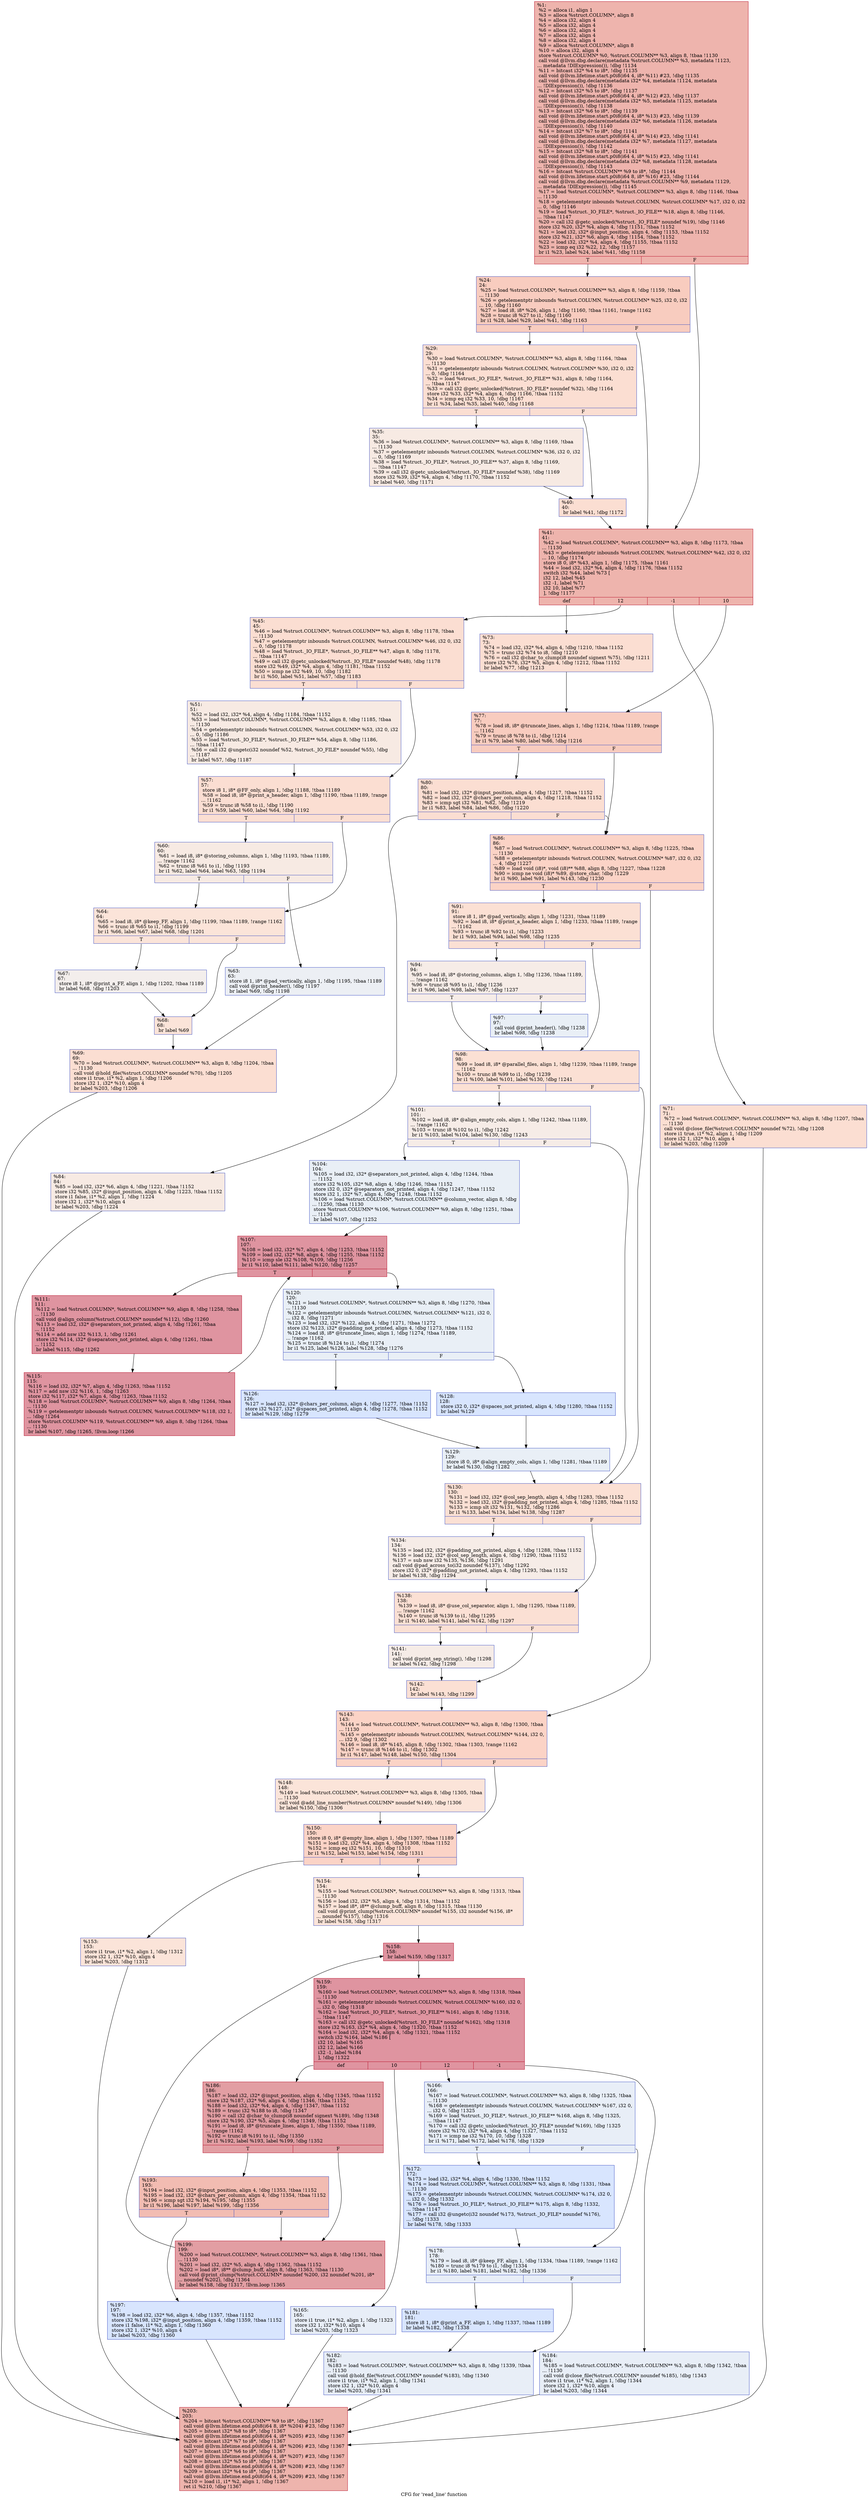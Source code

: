 digraph "CFG for 'read_line' function" {
	label="CFG for 'read_line' function";

	Node0x167d630 [shape=record,color="#b70d28ff", style=filled, fillcolor="#d8564670",label="{%1:\l  %2 = alloca i1, align 1\l  %3 = alloca %struct.COLUMN*, align 8\l  %4 = alloca i32, align 4\l  %5 = alloca i32, align 4\l  %6 = alloca i32, align 4\l  %7 = alloca i32, align 4\l  %8 = alloca i32, align 4\l  %9 = alloca %struct.COLUMN*, align 8\l  %10 = alloca i32, align 4\l  store %struct.COLUMN* %0, %struct.COLUMN** %3, align 8, !tbaa !1130\l  call void @llvm.dbg.declare(metadata %struct.COLUMN** %3, metadata !1123,\l... metadata !DIExpression()), !dbg !1134\l  %11 = bitcast i32* %4 to i8*, !dbg !1135\l  call void @llvm.lifetime.start.p0i8(i64 4, i8* %11) #23, !dbg !1135\l  call void @llvm.dbg.declare(metadata i32* %4, metadata !1124, metadata\l... !DIExpression()), !dbg !1136\l  %12 = bitcast i32* %5 to i8*, !dbg !1137\l  call void @llvm.lifetime.start.p0i8(i64 4, i8* %12) #23, !dbg !1137\l  call void @llvm.dbg.declare(metadata i32* %5, metadata !1125, metadata\l... !DIExpression()), !dbg !1138\l  %13 = bitcast i32* %6 to i8*, !dbg !1139\l  call void @llvm.lifetime.start.p0i8(i64 4, i8* %13) #23, !dbg !1139\l  call void @llvm.dbg.declare(metadata i32* %6, metadata !1126, metadata\l... !DIExpression()), !dbg !1140\l  %14 = bitcast i32* %7 to i8*, !dbg !1141\l  call void @llvm.lifetime.start.p0i8(i64 4, i8* %14) #23, !dbg !1141\l  call void @llvm.dbg.declare(metadata i32* %7, metadata !1127, metadata\l... !DIExpression()), !dbg !1142\l  %15 = bitcast i32* %8 to i8*, !dbg !1141\l  call void @llvm.lifetime.start.p0i8(i64 4, i8* %15) #23, !dbg !1141\l  call void @llvm.dbg.declare(metadata i32* %8, metadata !1128, metadata\l... !DIExpression()), !dbg !1143\l  %16 = bitcast %struct.COLUMN** %9 to i8*, !dbg !1144\l  call void @llvm.lifetime.start.p0i8(i64 8, i8* %16) #23, !dbg !1144\l  call void @llvm.dbg.declare(metadata %struct.COLUMN** %9, metadata !1129,\l... metadata !DIExpression()), !dbg !1145\l  %17 = load %struct.COLUMN*, %struct.COLUMN** %3, align 8, !dbg !1146, !tbaa\l... !1130\l  %18 = getelementptr inbounds %struct.COLUMN, %struct.COLUMN* %17, i32 0, i32\l... 0, !dbg !1146\l  %19 = load %struct._IO_FILE*, %struct._IO_FILE** %18, align 8, !dbg !1146,\l... !tbaa !1147\l  %20 = call i32 @getc_unlocked(%struct._IO_FILE* noundef %19), !dbg !1146\l  store i32 %20, i32* %4, align 4, !dbg !1151, !tbaa !1152\l  %21 = load i32, i32* @input_position, align 4, !dbg !1153, !tbaa !1152\l  store i32 %21, i32* %6, align 4, !dbg !1154, !tbaa !1152\l  %22 = load i32, i32* %4, align 4, !dbg !1155, !tbaa !1152\l  %23 = icmp eq i32 %22, 12, !dbg !1157\l  br i1 %23, label %24, label %41, !dbg !1158\l|{<s0>T|<s1>F}}"];
	Node0x167d630:s0 -> Node0x167d700;
	Node0x167d630:s1 -> Node0x167d840;
	Node0x167d700 [shape=record,color="#3d50c3ff", style=filled, fillcolor="#f08b6e70",label="{%24:\l24:                                               \l  %25 = load %struct.COLUMN*, %struct.COLUMN** %3, align 8, !dbg !1159, !tbaa\l... !1130\l  %26 = getelementptr inbounds %struct.COLUMN, %struct.COLUMN* %25, i32 0, i32\l... 10, !dbg !1160\l  %27 = load i8, i8* %26, align 1, !dbg !1160, !tbaa !1161, !range !1162\l  %28 = trunc i8 %27 to i1, !dbg !1160\l  br i1 %28, label %29, label %41, !dbg !1163\l|{<s0>T|<s1>F}}"];
	Node0x167d700:s0 -> Node0x167d750;
	Node0x167d700:s1 -> Node0x167d840;
	Node0x167d750 [shape=record,color="#3d50c3ff", style=filled, fillcolor="#f7b59970",label="{%29:\l29:                                               \l  %30 = load %struct.COLUMN*, %struct.COLUMN** %3, align 8, !dbg !1164, !tbaa\l... !1130\l  %31 = getelementptr inbounds %struct.COLUMN, %struct.COLUMN* %30, i32 0, i32\l... 0, !dbg !1164\l  %32 = load %struct._IO_FILE*, %struct._IO_FILE** %31, align 8, !dbg !1164,\l... !tbaa !1147\l  %33 = call i32 @getc_unlocked(%struct._IO_FILE* noundef %32), !dbg !1164\l  store i32 %33, i32* %4, align 4, !dbg !1166, !tbaa !1152\l  %34 = icmp eq i32 %33, 10, !dbg !1167\l  br i1 %34, label %35, label %40, !dbg !1168\l|{<s0>T|<s1>F}}"];
	Node0x167d750:s0 -> Node0x167d7a0;
	Node0x167d750:s1 -> Node0x167d7f0;
	Node0x167d7a0 [shape=record,color="#3d50c3ff", style=filled, fillcolor="#eed0c070",label="{%35:\l35:                                               \l  %36 = load %struct.COLUMN*, %struct.COLUMN** %3, align 8, !dbg !1169, !tbaa\l... !1130\l  %37 = getelementptr inbounds %struct.COLUMN, %struct.COLUMN* %36, i32 0, i32\l... 0, !dbg !1169\l  %38 = load %struct._IO_FILE*, %struct._IO_FILE** %37, align 8, !dbg !1169,\l... !tbaa !1147\l  %39 = call i32 @getc_unlocked(%struct._IO_FILE* noundef %38), !dbg !1169\l  store i32 %39, i32* %4, align 4, !dbg !1170, !tbaa !1152\l  br label %40, !dbg !1171\l}"];
	Node0x167d7a0 -> Node0x167d7f0;
	Node0x167d7f0 [shape=record,color="#3d50c3ff", style=filled, fillcolor="#f7b59970",label="{%40:\l40:                                               \l  br label %41, !dbg !1172\l}"];
	Node0x167d7f0 -> Node0x167d840;
	Node0x167d840 [shape=record,color="#b70d28ff", style=filled, fillcolor="#d8564670",label="{%41:\l41:                                               \l  %42 = load %struct.COLUMN*, %struct.COLUMN** %3, align 8, !dbg !1173, !tbaa\l... !1130\l  %43 = getelementptr inbounds %struct.COLUMN, %struct.COLUMN* %42, i32 0, i32\l... 10, !dbg !1174\l  store i8 0, i8* %43, align 1, !dbg !1175, !tbaa !1161\l  %44 = load i32, i32* %4, align 4, !dbg !1176, !tbaa !1152\l  switch i32 %44, label %73 [\l    i32 12, label %45\l    i32 -1, label %71\l    i32 10, label %77\l  ], !dbg !1177\l|{<s0>def|<s1>12|<s2>-1|<s3>10}}"];
	Node0x167d840:s0 -> Node0x167dbb0;
	Node0x167d840:s1 -> Node0x167d890;
	Node0x167d840:s2 -> Node0x167db60;
	Node0x167d840:s3 -> Node0x167dc00;
	Node0x167d890 [shape=record,color="#3d50c3ff", style=filled, fillcolor="#f7b59970",label="{%45:\l45:                                               \l  %46 = load %struct.COLUMN*, %struct.COLUMN** %3, align 8, !dbg !1178, !tbaa\l... !1130\l  %47 = getelementptr inbounds %struct.COLUMN, %struct.COLUMN* %46, i32 0, i32\l... 0, !dbg !1178\l  %48 = load %struct._IO_FILE*, %struct._IO_FILE** %47, align 8, !dbg !1178,\l... !tbaa !1147\l  %49 = call i32 @getc_unlocked(%struct._IO_FILE* noundef %48), !dbg !1178\l  store i32 %49, i32* %4, align 4, !dbg !1181, !tbaa !1152\l  %50 = icmp ne i32 %49, 10, !dbg !1182\l  br i1 %50, label %51, label %57, !dbg !1183\l|{<s0>T|<s1>F}}"];
	Node0x167d890:s0 -> Node0x167d8e0;
	Node0x167d890:s1 -> Node0x167d930;
	Node0x167d8e0 [shape=record,color="#3d50c3ff", style=filled, fillcolor="#eed0c070",label="{%51:\l51:                                               \l  %52 = load i32, i32* %4, align 4, !dbg !1184, !tbaa !1152\l  %53 = load %struct.COLUMN*, %struct.COLUMN** %3, align 8, !dbg !1185, !tbaa\l... !1130\l  %54 = getelementptr inbounds %struct.COLUMN, %struct.COLUMN* %53, i32 0, i32\l... 0, !dbg !1186\l  %55 = load %struct._IO_FILE*, %struct._IO_FILE** %54, align 8, !dbg !1186,\l... !tbaa !1147\l  %56 = call i32 @ungetc(i32 noundef %52, %struct._IO_FILE* noundef %55), !dbg\l... !1187\l  br label %57, !dbg !1187\l}"];
	Node0x167d8e0 -> Node0x167d930;
	Node0x167d930 [shape=record,color="#3d50c3ff", style=filled, fillcolor="#f7b59970",label="{%57:\l57:                                               \l  store i8 1, i8* @FF_only, align 1, !dbg !1188, !tbaa !1189\l  %58 = load i8, i8* @print_a_header, align 1, !dbg !1190, !tbaa !1189, !range\l... !1162\l  %59 = trunc i8 %58 to i1, !dbg !1190\l  br i1 %59, label %60, label %64, !dbg !1192\l|{<s0>T|<s1>F}}"];
	Node0x167d930:s0 -> Node0x167d980;
	Node0x167d930:s1 -> Node0x167da20;
	Node0x167d980 [shape=record,color="#3d50c3ff", style=filled, fillcolor="#eed0c070",label="{%60:\l60:                                               \l  %61 = load i8, i8* @storing_columns, align 1, !dbg !1193, !tbaa !1189,\l... !range !1162\l  %62 = trunc i8 %61 to i1, !dbg !1193\l  br i1 %62, label %64, label %63, !dbg !1194\l|{<s0>T|<s1>F}}"];
	Node0x167d980:s0 -> Node0x167da20;
	Node0x167d980:s1 -> Node0x167d9d0;
	Node0x167d9d0 [shape=record,color="#3d50c3ff", style=filled, fillcolor="#d4dbe670",label="{%63:\l63:                                               \l  store i8 1, i8* @pad_vertically, align 1, !dbg !1195, !tbaa !1189\l  call void @print_header(), !dbg !1197\l  br label %69, !dbg !1198\l}"];
	Node0x167d9d0 -> Node0x167db10;
	Node0x167da20 [shape=record,color="#3d50c3ff", style=filled, fillcolor="#f5c1a970",label="{%64:\l64:                                               \l  %65 = load i8, i8* @keep_FF, align 1, !dbg !1199, !tbaa !1189, !range !1162\l  %66 = trunc i8 %65 to i1, !dbg !1199\l  br i1 %66, label %67, label %68, !dbg !1201\l|{<s0>T|<s1>F}}"];
	Node0x167da20:s0 -> Node0x167da70;
	Node0x167da20:s1 -> Node0x167dac0;
	Node0x167da70 [shape=record,color="#3d50c3ff", style=filled, fillcolor="#e3d9d370",label="{%67:\l67:                                               \l  store i8 1, i8* @print_a_FF, align 1, !dbg !1202, !tbaa !1189\l  br label %68, !dbg !1203\l}"];
	Node0x167da70 -> Node0x167dac0;
	Node0x167dac0 [shape=record,color="#3d50c3ff", style=filled, fillcolor="#f5c1a970",label="{%68:\l68:                                               \l  br label %69\l}"];
	Node0x167dac0 -> Node0x167db10;
	Node0x167db10 [shape=record,color="#3d50c3ff", style=filled, fillcolor="#f7b59970",label="{%69:\l69:                                               \l  %70 = load %struct.COLUMN*, %struct.COLUMN** %3, align 8, !dbg !1204, !tbaa\l... !1130\l  call void @hold_file(%struct.COLUMN* noundef %70), !dbg !1205\l  store i1 true, i1* %2, align 1, !dbg !1206\l  store i32 1, i32* %10, align 4\l  br label %203, !dbg !1206\l}"];
	Node0x167db10 -> Node0x167e880;
	Node0x167db60 [shape=record,color="#3d50c3ff", style=filled, fillcolor="#f7b59970",label="{%71:\l71:                                               \l  %72 = load %struct.COLUMN*, %struct.COLUMN** %3, align 8, !dbg !1207, !tbaa\l... !1130\l  call void @close_file(%struct.COLUMN* noundef %72), !dbg !1208\l  store i1 true, i1* %2, align 1, !dbg !1209\l  store i32 1, i32* %10, align 4\l  br label %203, !dbg !1209\l}"];
	Node0x167db60 -> Node0x167e880;
	Node0x167dbb0 [shape=record,color="#3d50c3ff", style=filled, fillcolor="#f7b59970",label="{%73:\l73:                                               \l  %74 = load i32, i32* %4, align 4, !dbg !1210, !tbaa !1152\l  %75 = trunc i32 %74 to i8, !dbg !1210\l  %76 = call i32 @char_to_clump(i8 noundef signext %75), !dbg !1211\l  store i32 %76, i32* %5, align 4, !dbg !1212, !tbaa !1152\l  br label %77, !dbg !1213\l}"];
	Node0x167dbb0 -> Node0x167dc00;
	Node0x167dc00 [shape=record,color="#3d50c3ff", style=filled, fillcolor="#f08b6e70",label="{%77:\l77:                                               \l  %78 = load i8, i8* @truncate_lines, align 1, !dbg !1214, !tbaa !1189, !range\l... !1162\l  %79 = trunc i8 %78 to i1, !dbg !1214\l  br i1 %79, label %80, label %86, !dbg !1216\l|{<s0>T|<s1>F}}"];
	Node0x167dc00:s0 -> Node0x167dc50;
	Node0x167dc00:s1 -> Node0x167dcf0;
	Node0x167dc50 [shape=record,color="#3d50c3ff", style=filled, fillcolor="#f7b59970",label="{%80:\l80:                                               \l  %81 = load i32, i32* @input_position, align 4, !dbg !1217, !tbaa !1152\l  %82 = load i32, i32* @chars_per_column, align 4, !dbg !1218, !tbaa !1152\l  %83 = icmp sgt i32 %81, %82, !dbg !1219\l  br i1 %83, label %84, label %86, !dbg !1220\l|{<s0>T|<s1>F}}"];
	Node0x167dc50:s0 -> Node0x167dca0;
	Node0x167dc50:s1 -> Node0x167dcf0;
	Node0x167dca0 [shape=record,color="#3d50c3ff", style=filled, fillcolor="#eed0c070",label="{%84:\l84:                                               \l  %85 = load i32, i32* %6, align 4, !dbg !1221, !tbaa !1152\l  store i32 %85, i32* @input_position, align 4, !dbg !1223, !tbaa !1152\l  store i1 false, i1* %2, align 1, !dbg !1224\l  store i32 1, i32* %10, align 4\l  br label %203, !dbg !1224\l}"];
	Node0x167dca0 -> Node0x167e880;
	Node0x167dcf0 [shape=record,color="#3d50c3ff", style=filled, fillcolor="#f59c7d70",label="{%86:\l86:                                               \l  %87 = load %struct.COLUMN*, %struct.COLUMN** %3, align 8, !dbg !1225, !tbaa\l... !1130\l  %88 = getelementptr inbounds %struct.COLUMN, %struct.COLUMN* %87, i32 0, i32\l... 4, !dbg !1227\l  %89 = load void (i8)*, void (i8)** %88, align 8, !dbg !1227, !tbaa !1228\l  %90 = icmp ne void (i8)* %89, @store_char, !dbg !1229\l  br i1 %90, label %91, label %143, !dbg !1230\l|{<s0>T|<s1>F}}"];
	Node0x167dcf0:s0 -> Node0x167dd40;
	Node0x167dcf0:s1 -> Node0x167e2e0;
	Node0x167dd40 [shape=record,color="#3d50c3ff", style=filled, fillcolor="#f7b99e70",label="{%91:\l91:                                               \l  store i8 1, i8* @pad_vertically, align 1, !dbg !1231, !tbaa !1189\l  %92 = load i8, i8* @print_a_header, align 1, !dbg !1233, !tbaa !1189, !range\l... !1162\l  %93 = trunc i8 %92 to i1, !dbg !1233\l  br i1 %93, label %94, label %98, !dbg !1235\l|{<s0>T|<s1>F}}"];
	Node0x167dd40:s0 -> Node0x167dd90;
	Node0x167dd40:s1 -> Node0x167de30;
	Node0x167dd90 [shape=record,color="#3d50c3ff", style=filled, fillcolor="#ead5c970",label="{%94:\l94:                                               \l  %95 = load i8, i8* @storing_columns, align 1, !dbg !1236, !tbaa !1189,\l... !range !1162\l  %96 = trunc i8 %95 to i1, !dbg !1236\l  br i1 %96, label %98, label %97, !dbg !1237\l|{<s0>T|<s1>F}}"];
	Node0x167dd90:s0 -> Node0x167de30;
	Node0x167dd90:s1 -> Node0x167dde0;
	Node0x167dde0 [shape=record,color="#3d50c3ff", style=filled, fillcolor="#cedaeb70",label="{%97:\l97:                                               \l  call void @print_header(), !dbg !1238\l  br label %98, !dbg !1238\l}"];
	Node0x167dde0 -> Node0x167de30;
	Node0x167de30 [shape=record,color="#3d50c3ff", style=filled, fillcolor="#f7b99e70",label="{%98:\l98:                                               \l  %99 = load i8, i8* @parallel_files, align 1, !dbg !1239, !tbaa !1189, !range\l... !1162\l  %100 = trunc i8 %99 to i1, !dbg !1239\l  br i1 %100, label %101, label %130, !dbg !1241\l|{<s0>T|<s1>F}}"];
	Node0x167de30:s0 -> Node0x167de80;
	Node0x167de30:s1 -> Node0x167e150;
	Node0x167de80 [shape=record,color="#3d50c3ff", style=filled, fillcolor="#ead5c970",label="{%101:\l101:                                              \l  %102 = load i8, i8* @align_empty_cols, align 1, !dbg !1242, !tbaa !1189,\l... !range !1162\l  %103 = trunc i8 %102 to i1, !dbg !1242\l  br i1 %103, label %104, label %130, !dbg !1243\l|{<s0>T|<s1>F}}"];
	Node0x167de80:s0 -> Node0x167ded0;
	Node0x167de80:s1 -> Node0x167e150;
	Node0x167ded0 [shape=record,color="#3d50c3ff", style=filled, fillcolor="#cedaeb70",label="{%104:\l104:                                              \l  %105 = load i32, i32* @separators_not_printed, align 4, !dbg !1244, !tbaa\l... !1152\l  store i32 %105, i32* %8, align 4, !dbg !1246, !tbaa !1152\l  store i32 0, i32* @separators_not_printed, align 4, !dbg !1247, !tbaa !1152\l  store i32 1, i32* %7, align 4, !dbg !1248, !tbaa !1152\l  %106 = load %struct.COLUMN*, %struct.COLUMN** @column_vector, align 8, !dbg\l... !1250, !tbaa !1130\l  store %struct.COLUMN* %106, %struct.COLUMN** %9, align 8, !dbg !1251, !tbaa\l... !1130\l  br label %107, !dbg !1252\l}"];
	Node0x167ded0 -> Node0x167df20;
	Node0x167df20 [shape=record,color="#b70d28ff", style=filled, fillcolor="#b70d2870",label="{%107:\l107:                                              \l  %108 = load i32, i32* %7, align 4, !dbg !1253, !tbaa !1152\l  %109 = load i32, i32* %8, align 4, !dbg !1255, !tbaa !1152\l  %110 = icmp sle i32 %108, %109, !dbg !1256\l  br i1 %110, label %111, label %120, !dbg !1257\l|{<s0>T|<s1>F}}"];
	Node0x167df20:s0 -> Node0x167df70;
	Node0x167df20:s1 -> Node0x167e010;
	Node0x167df70 [shape=record,color="#b70d28ff", style=filled, fillcolor="#b70d2870",label="{%111:\l111:                                              \l  %112 = load %struct.COLUMN*, %struct.COLUMN** %9, align 8, !dbg !1258, !tbaa\l... !1130\l  call void @align_column(%struct.COLUMN* noundef %112), !dbg !1260\l  %113 = load i32, i32* @separators_not_printed, align 4, !dbg !1261, !tbaa\l... !1152\l  %114 = add nsw i32 %113, 1, !dbg !1261\l  store i32 %114, i32* @separators_not_printed, align 4, !dbg !1261, !tbaa\l... !1152\l  br label %115, !dbg !1262\l}"];
	Node0x167df70 -> Node0x167dfc0;
	Node0x167dfc0 [shape=record,color="#b70d28ff", style=filled, fillcolor="#b70d2870",label="{%115:\l115:                                              \l  %116 = load i32, i32* %7, align 4, !dbg !1263, !tbaa !1152\l  %117 = add nsw i32 %116, 1, !dbg !1263\l  store i32 %117, i32* %7, align 4, !dbg !1263, !tbaa !1152\l  %118 = load %struct.COLUMN*, %struct.COLUMN** %9, align 8, !dbg !1264, !tbaa\l... !1130\l  %119 = getelementptr inbounds %struct.COLUMN, %struct.COLUMN* %118, i32 1,\l... !dbg !1264\l  store %struct.COLUMN* %119, %struct.COLUMN** %9, align 8, !dbg !1264, !tbaa\l... !1130\l  br label %107, !dbg !1265, !llvm.loop !1266\l}"];
	Node0x167dfc0 -> Node0x167df20;
	Node0x167e010 [shape=record,color="#3d50c3ff", style=filled, fillcolor="#cedaeb70",label="{%120:\l120:                                              \l  %121 = load %struct.COLUMN*, %struct.COLUMN** %3, align 8, !dbg !1270, !tbaa\l... !1130\l  %122 = getelementptr inbounds %struct.COLUMN, %struct.COLUMN* %121, i32 0,\l... i32 8, !dbg !1271\l  %123 = load i32, i32* %122, align 4, !dbg !1271, !tbaa !1272\l  store i32 %123, i32* @padding_not_printed, align 4, !dbg !1273, !tbaa !1152\l  %124 = load i8, i8* @truncate_lines, align 1, !dbg !1274, !tbaa !1189,\l... !range !1162\l  %125 = trunc i8 %124 to i1, !dbg !1274\l  br i1 %125, label %126, label %128, !dbg !1276\l|{<s0>T|<s1>F}}"];
	Node0x167e010:s0 -> Node0x167e060;
	Node0x167e010:s1 -> Node0x167e0b0;
	Node0x167e060 [shape=record,color="#3d50c3ff", style=filled, fillcolor="#a7c5fe70",label="{%126:\l126:                                              \l  %127 = load i32, i32* @chars_per_column, align 4, !dbg !1277, !tbaa !1152\l  store i32 %127, i32* @spaces_not_printed, align 4, !dbg !1278, !tbaa !1152\l  br label %129, !dbg !1279\l}"];
	Node0x167e060 -> Node0x167e100;
	Node0x167e0b0 [shape=record,color="#3d50c3ff", style=filled, fillcolor="#a7c5fe70",label="{%128:\l128:                                              \l  store i32 0, i32* @spaces_not_printed, align 4, !dbg !1280, !tbaa !1152\l  br label %129\l}"];
	Node0x167e0b0 -> Node0x167e100;
	Node0x167e100 [shape=record,color="#3d50c3ff", style=filled, fillcolor="#cedaeb70",label="{%129:\l129:                                              \l  store i8 0, i8* @align_empty_cols, align 1, !dbg !1281, !tbaa !1189\l  br label %130, !dbg !1282\l}"];
	Node0x167e100 -> Node0x167e150;
	Node0x167e150 [shape=record,color="#3d50c3ff", style=filled, fillcolor="#f7b99e70",label="{%130:\l130:                                              \l  %131 = load i32, i32* @col_sep_length, align 4, !dbg !1283, !tbaa !1152\l  %132 = load i32, i32* @padding_not_printed, align 4, !dbg !1285, !tbaa !1152\l  %133 = icmp slt i32 %131, %132, !dbg !1286\l  br i1 %133, label %134, label %138, !dbg !1287\l|{<s0>T|<s1>F}}"];
	Node0x167e150:s0 -> Node0x167e1a0;
	Node0x167e150:s1 -> Node0x167e1f0;
	Node0x167e1a0 [shape=record,color="#3d50c3ff", style=filled, fillcolor="#ead5c970",label="{%134:\l134:                                              \l  %135 = load i32, i32* @padding_not_printed, align 4, !dbg !1288, !tbaa !1152\l  %136 = load i32, i32* @col_sep_length, align 4, !dbg !1290, !tbaa !1152\l  %137 = sub nsw i32 %135, %136, !dbg !1291\l  call void @pad_across_to(i32 noundef %137), !dbg !1292\l  store i32 0, i32* @padding_not_printed, align 4, !dbg !1293, !tbaa !1152\l  br label %138, !dbg !1294\l}"];
	Node0x167e1a0 -> Node0x167e1f0;
	Node0x167e1f0 [shape=record,color="#3d50c3ff", style=filled, fillcolor="#f7b99e70",label="{%138:\l138:                                              \l  %139 = load i8, i8* @use_col_separator, align 1, !dbg !1295, !tbaa !1189,\l... !range !1162\l  %140 = trunc i8 %139 to i1, !dbg !1295\l  br i1 %140, label %141, label %142, !dbg !1297\l|{<s0>T|<s1>F}}"];
	Node0x167e1f0:s0 -> Node0x167e240;
	Node0x167e1f0:s1 -> Node0x167e290;
	Node0x167e240 [shape=record,color="#3d50c3ff", style=filled, fillcolor="#ead5c970",label="{%141:\l141:                                              \l  call void @print_sep_string(), !dbg !1298\l  br label %142, !dbg !1298\l}"];
	Node0x167e240 -> Node0x167e290;
	Node0x167e290 [shape=record,color="#3d50c3ff", style=filled, fillcolor="#f7b99e70",label="{%142:\l142:                                              \l  br label %143, !dbg !1299\l}"];
	Node0x167e290 -> Node0x167e2e0;
	Node0x167e2e0 [shape=record,color="#3d50c3ff", style=filled, fillcolor="#f59c7d70",label="{%143:\l143:                                              \l  %144 = load %struct.COLUMN*, %struct.COLUMN** %3, align 8, !dbg !1300, !tbaa\l... !1130\l  %145 = getelementptr inbounds %struct.COLUMN, %struct.COLUMN* %144, i32 0,\l... i32 9, !dbg !1302\l  %146 = load i8, i8* %145, align 8, !dbg !1302, !tbaa !1303, !range !1162\l  %147 = trunc i8 %146 to i1, !dbg !1302\l  br i1 %147, label %148, label %150, !dbg !1304\l|{<s0>T|<s1>F}}"];
	Node0x167e2e0:s0 -> Node0x167e330;
	Node0x167e2e0:s1 -> Node0x167e380;
	Node0x167e330 [shape=record,color="#3d50c3ff", style=filled, fillcolor="#f5c1a970",label="{%148:\l148:                                              \l  %149 = load %struct.COLUMN*, %struct.COLUMN** %3, align 8, !dbg !1305, !tbaa\l... !1130\l  call void @add_line_number(%struct.COLUMN* noundef %149), !dbg !1306\l  br label %150, !dbg !1306\l}"];
	Node0x167e330 -> Node0x167e380;
	Node0x167e380 [shape=record,color="#3d50c3ff", style=filled, fillcolor="#f59c7d70",label="{%150:\l150:                                              \l  store i8 0, i8* @empty_line, align 1, !dbg !1307, !tbaa !1189\l  %151 = load i32, i32* %4, align 4, !dbg !1308, !tbaa !1152\l  %152 = icmp eq i32 %151, 10, !dbg !1310\l  br i1 %152, label %153, label %154, !dbg !1311\l|{<s0>T|<s1>F}}"];
	Node0x167e380:s0 -> Node0x167e3d0;
	Node0x167e380:s1 -> Node0x167e420;
	Node0x167e3d0 [shape=record,color="#3d50c3ff", style=filled, fillcolor="#f5c1a970",label="{%153:\l153:                                              \l  store i1 true, i1* %2, align 1, !dbg !1312\l  store i32 1, i32* %10, align 4\l  br label %203, !dbg !1312\l}"];
	Node0x167e3d0 -> Node0x167e880;
	Node0x167e420 [shape=record,color="#3d50c3ff", style=filled, fillcolor="#f5c1a970",label="{%154:\l154:                                              \l  %155 = load %struct.COLUMN*, %struct.COLUMN** %3, align 8, !dbg !1313, !tbaa\l... !1130\l  %156 = load i32, i32* %5, align 4, !dbg !1314, !tbaa !1152\l  %157 = load i8*, i8** @clump_buff, align 8, !dbg !1315, !tbaa !1130\l  call void @print_clump(%struct.COLUMN* noundef %155, i32 noundef %156, i8*\l... noundef %157), !dbg !1316\l  br label %158, !dbg !1317\l}"];
	Node0x167e420 -> Node0x167e470;
	Node0x167e470 [shape=record,color="#b70d28ff", style=filled, fillcolor="#b70d2870",label="{%158:\l158:                                              \l  br label %159, !dbg !1317\l}"];
	Node0x167e470 -> Node0x167e4c0;
	Node0x167e4c0 [shape=record,color="#b70d28ff", style=filled, fillcolor="#b70d2870",label="{%159:\l159:                                              \l  %160 = load %struct.COLUMN*, %struct.COLUMN** %3, align 8, !dbg !1318, !tbaa\l... !1130\l  %161 = getelementptr inbounds %struct.COLUMN, %struct.COLUMN* %160, i32 0,\l... i32 0, !dbg !1318\l  %162 = load %struct._IO_FILE*, %struct._IO_FILE** %161, align 8, !dbg !1318,\l... !tbaa !1147\l  %163 = call i32 @getc_unlocked(%struct._IO_FILE* noundef %162), !dbg !1318\l  store i32 %163, i32* %4, align 4, !dbg !1320, !tbaa !1152\l  %164 = load i32, i32* %4, align 4, !dbg !1321, !tbaa !1152\l  switch i32 %164, label %186 [\l    i32 10, label %165\l    i32 12, label %166\l    i32 -1, label %184\l  ], !dbg !1322\l|{<s0>def|<s1>10|<s2>12|<s3>-1}}"];
	Node0x167e4c0:s0 -> Node0x167e740;
	Node0x167e4c0:s1 -> Node0x167e510;
	Node0x167e4c0:s2 -> Node0x167e560;
	Node0x167e4c0:s3 -> Node0x167e6f0;
	Node0x167e510 [shape=record,color="#3d50c3ff", style=filled, fillcolor="#cbd8ee70",label="{%165:\l165:                                              \l  store i1 true, i1* %2, align 1, !dbg !1323\l  store i32 1, i32* %10, align 4\l  br label %203, !dbg !1323\l}"];
	Node0x167e510 -> Node0x167e880;
	Node0x167e560 [shape=record,color="#3d50c3ff", style=filled, fillcolor="#cbd8ee70",label="{%166:\l166:                                              \l  %167 = load %struct.COLUMN*, %struct.COLUMN** %3, align 8, !dbg !1325, !tbaa\l... !1130\l  %168 = getelementptr inbounds %struct.COLUMN, %struct.COLUMN* %167, i32 0,\l... i32 0, !dbg !1325\l  %169 = load %struct._IO_FILE*, %struct._IO_FILE** %168, align 8, !dbg !1325,\l... !tbaa !1147\l  %170 = call i32 @getc_unlocked(%struct._IO_FILE* noundef %169), !dbg !1325\l  store i32 %170, i32* %4, align 4, !dbg !1327, !tbaa !1152\l  %171 = icmp ne i32 %170, 10, !dbg !1328\l  br i1 %171, label %172, label %178, !dbg !1329\l|{<s0>T|<s1>F}}"];
	Node0x167e560:s0 -> Node0x167e5b0;
	Node0x167e560:s1 -> Node0x167e600;
	Node0x167e5b0 [shape=record,color="#3d50c3ff", style=filled, fillcolor="#a7c5fe70",label="{%172:\l172:                                              \l  %173 = load i32, i32* %4, align 4, !dbg !1330, !tbaa !1152\l  %174 = load %struct.COLUMN*, %struct.COLUMN** %3, align 8, !dbg !1331, !tbaa\l... !1130\l  %175 = getelementptr inbounds %struct.COLUMN, %struct.COLUMN* %174, i32 0,\l... i32 0, !dbg !1332\l  %176 = load %struct._IO_FILE*, %struct._IO_FILE** %175, align 8, !dbg !1332,\l... !tbaa !1147\l  %177 = call i32 @ungetc(i32 noundef %173, %struct._IO_FILE* noundef %176),\l... !dbg !1333\l  br label %178, !dbg !1333\l}"];
	Node0x167e5b0 -> Node0x167e600;
	Node0x167e600 [shape=record,color="#3d50c3ff", style=filled, fillcolor="#cbd8ee70",label="{%178:\l178:                                              \l  %179 = load i8, i8* @keep_FF, align 1, !dbg !1334, !tbaa !1189, !range !1162\l  %180 = trunc i8 %179 to i1, !dbg !1334\l  br i1 %180, label %181, label %182, !dbg !1336\l|{<s0>T|<s1>F}}"];
	Node0x167e600:s0 -> Node0x167e650;
	Node0x167e600:s1 -> Node0x167e6a0;
	Node0x167e650 [shape=record,color="#3d50c3ff", style=filled, fillcolor="#a7c5fe70",label="{%181:\l181:                                              \l  store i8 1, i8* @print_a_FF, align 1, !dbg !1337, !tbaa !1189\l  br label %182, !dbg !1338\l}"];
	Node0x167e650 -> Node0x167e6a0;
	Node0x167e6a0 [shape=record,color="#3d50c3ff", style=filled, fillcolor="#cbd8ee70",label="{%182:\l182:                                              \l  %183 = load %struct.COLUMN*, %struct.COLUMN** %3, align 8, !dbg !1339, !tbaa\l... !1130\l  call void @hold_file(%struct.COLUMN* noundef %183), !dbg !1340\l  store i1 true, i1* %2, align 1, !dbg !1341\l  store i32 1, i32* %10, align 4\l  br label %203, !dbg !1341\l}"];
	Node0x167e6a0 -> Node0x167e880;
	Node0x167e6f0 [shape=record,color="#3d50c3ff", style=filled, fillcolor="#cbd8ee70",label="{%184:\l184:                                              \l  %185 = load %struct.COLUMN*, %struct.COLUMN** %3, align 8, !dbg !1342, !tbaa\l... !1130\l  call void @close_file(%struct.COLUMN* noundef %185), !dbg !1343\l  store i1 true, i1* %2, align 1, !dbg !1344\l  store i32 1, i32* %10, align 4\l  br label %203, !dbg !1344\l}"];
	Node0x167e6f0 -> Node0x167e880;
	Node0x167e740 [shape=record,color="#b70d28ff", style=filled, fillcolor="#be242e70",label="{%186:\l186:                                              \l  %187 = load i32, i32* @input_position, align 4, !dbg !1345, !tbaa !1152\l  store i32 %187, i32* %6, align 4, !dbg !1346, !tbaa !1152\l  %188 = load i32, i32* %4, align 4, !dbg !1347, !tbaa !1152\l  %189 = trunc i32 %188 to i8, !dbg !1347\l  %190 = call i32 @char_to_clump(i8 noundef signext %189), !dbg !1348\l  store i32 %190, i32* %5, align 4, !dbg !1349, !tbaa !1152\l  %191 = load i8, i8* @truncate_lines, align 1, !dbg !1350, !tbaa !1189,\l... !range !1162\l  %192 = trunc i8 %191 to i1, !dbg !1350\l  br i1 %192, label %193, label %199, !dbg !1352\l|{<s0>T|<s1>F}}"];
	Node0x167e740:s0 -> Node0x167e790;
	Node0x167e740:s1 -> Node0x167e830;
	Node0x167e790 [shape=record,color="#3d50c3ff", style=filled, fillcolor="#e1675170",label="{%193:\l193:                                              \l  %194 = load i32, i32* @input_position, align 4, !dbg !1353, !tbaa !1152\l  %195 = load i32, i32* @chars_per_column, align 4, !dbg !1354, !tbaa !1152\l  %196 = icmp sgt i32 %194, %195, !dbg !1355\l  br i1 %196, label %197, label %199, !dbg !1356\l|{<s0>T|<s1>F}}"];
	Node0x167e790:s0 -> Node0x167e7e0;
	Node0x167e790:s1 -> Node0x167e830;
	Node0x167e7e0 [shape=record,color="#3d50c3ff", style=filled, fillcolor="#a7c5fe70",label="{%197:\l197:                                              \l  %198 = load i32, i32* %6, align 4, !dbg !1357, !tbaa !1152\l  store i32 %198, i32* @input_position, align 4, !dbg !1359, !tbaa !1152\l  store i1 false, i1* %2, align 1, !dbg !1360\l  store i32 1, i32* %10, align 4\l  br label %203, !dbg !1360\l}"];
	Node0x167e7e0 -> Node0x167e880;
	Node0x167e830 [shape=record,color="#b70d28ff", style=filled, fillcolor="#be242e70",label="{%199:\l199:                                              \l  %200 = load %struct.COLUMN*, %struct.COLUMN** %3, align 8, !dbg !1361, !tbaa\l... !1130\l  %201 = load i32, i32* %5, align 4, !dbg !1362, !tbaa !1152\l  %202 = load i8*, i8** @clump_buff, align 8, !dbg !1363, !tbaa !1130\l  call void @print_clump(%struct.COLUMN* noundef %200, i32 noundef %201, i8*\l... noundef %202), !dbg !1364\l  br label %158, !dbg !1317, !llvm.loop !1365\l}"];
	Node0x167e830 -> Node0x167e470;
	Node0x167e880 [shape=record,color="#b70d28ff", style=filled, fillcolor="#d8564670",label="{%203:\l203:                                              \l  %204 = bitcast %struct.COLUMN** %9 to i8*, !dbg !1367\l  call void @llvm.lifetime.end.p0i8(i64 8, i8* %204) #23, !dbg !1367\l  %205 = bitcast i32* %8 to i8*, !dbg !1367\l  call void @llvm.lifetime.end.p0i8(i64 4, i8* %205) #23, !dbg !1367\l  %206 = bitcast i32* %7 to i8*, !dbg !1367\l  call void @llvm.lifetime.end.p0i8(i64 4, i8* %206) #23, !dbg !1367\l  %207 = bitcast i32* %6 to i8*, !dbg !1367\l  call void @llvm.lifetime.end.p0i8(i64 4, i8* %207) #23, !dbg !1367\l  %208 = bitcast i32* %5 to i8*, !dbg !1367\l  call void @llvm.lifetime.end.p0i8(i64 4, i8* %208) #23, !dbg !1367\l  %209 = bitcast i32* %4 to i8*, !dbg !1367\l  call void @llvm.lifetime.end.p0i8(i64 4, i8* %209) #23, !dbg !1367\l  %210 = load i1, i1* %2, align 1, !dbg !1367\l  ret i1 %210, !dbg !1367\l}"];
}
